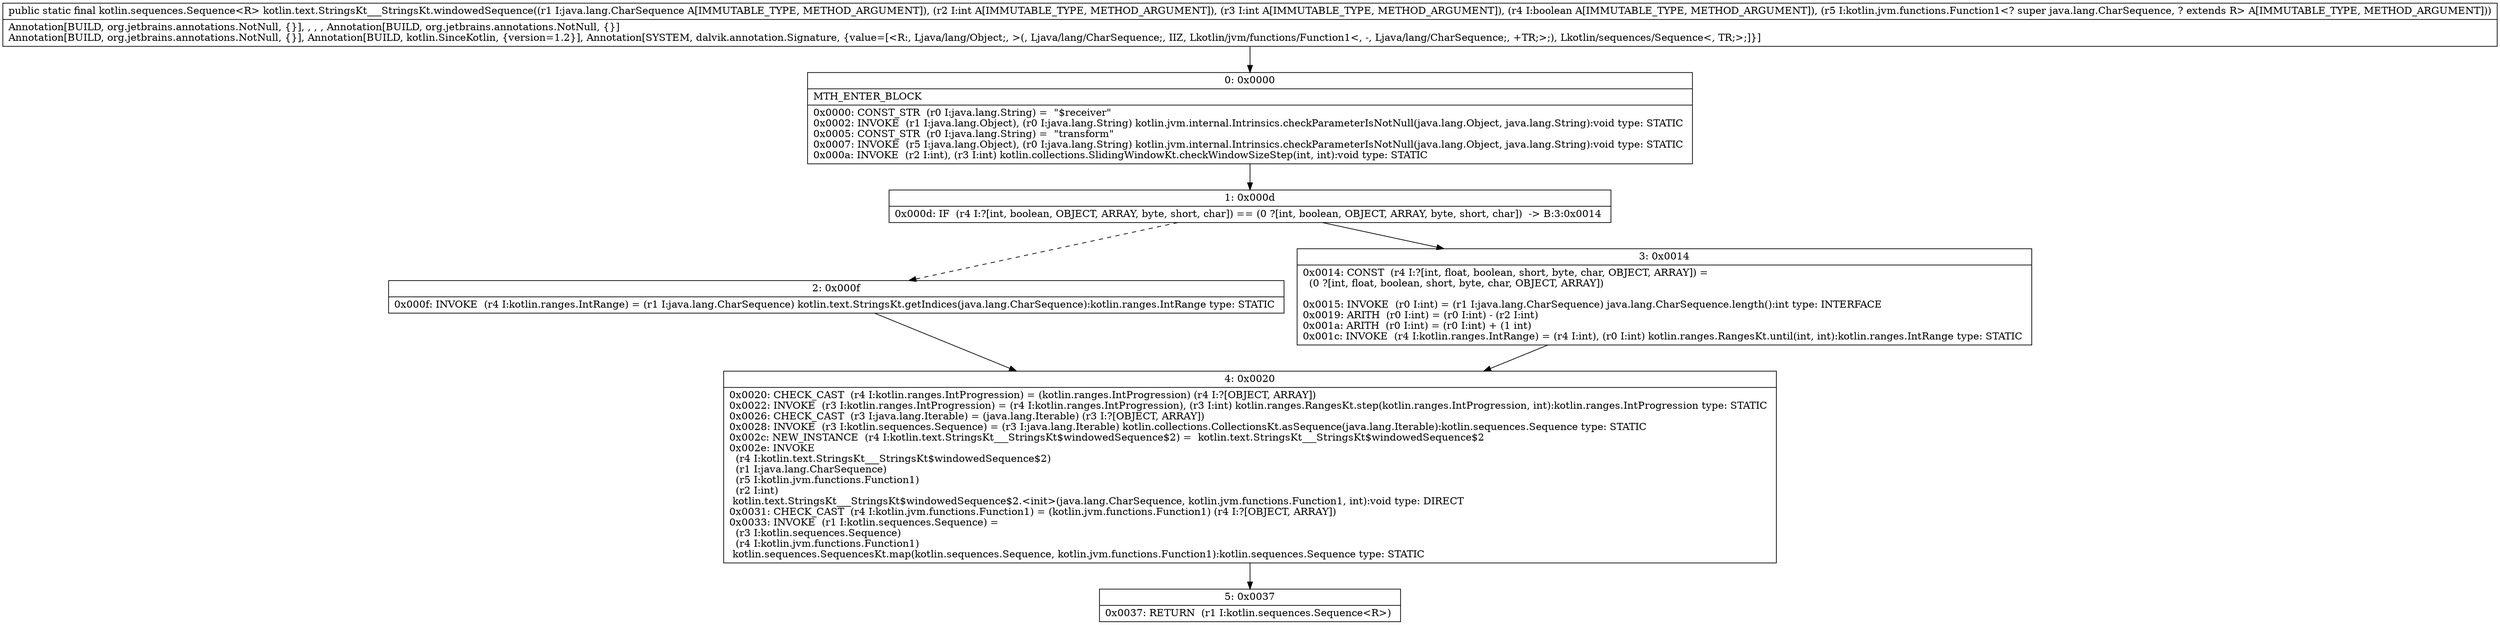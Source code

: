 digraph "CFG forkotlin.text.StringsKt___StringsKt.windowedSequence(Ljava\/lang\/CharSequence;IIZLkotlin\/jvm\/functions\/Function1;)Lkotlin\/sequences\/Sequence;" {
Node_0 [shape=record,label="{0\:\ 0x0000|MTH_ENTER_BLOCK\l|0x0000: CONST_STR  (r0 I:java.lang.String) =  \"$receiver\" \l0x0002: INVOKE  (r1 I:java.lang.Object), (r0 I:java.lang.String) kotlin.jvm.internal.Intrinsics.checkParameterIsNotNull(java.lang.Object, java.lang.String):void type: STATIC \l0x0005: CONST_STR  (r0 I:java.lang.String) =  \"transform\" \l0x0007: INVOKE  (r5 I:java.lang.Object), (r0 I:java.lang.String) kotlin.jvm.internal.Intrinsics.checkParameterIsNotNull(java.lang.Object, java.lang.String):void type: STATIC \l0x000a: INVOKE  (r2 I:int), (r3 I:int) kotlin.collections.SlidingWindowKt.checkWindowSizeStep(int, int):void type: STATIC \l}"];
Node_1 [shape=record,label="{1\:\ 0x000d|0x000d: IF  (r4 I:?[int, boolean, OBJECT, ARRAY, byte, short, char]) == (0 ?[int, boolean, OBJECT, ARRAY, byte, short, char])  \-\> B:3:0x0014 \l}"];
Node_2 [shape=record,label="{2\:\ 0x000f|0x000f: INVOKE  (r4 I:kotlin.ranges.IntRange) = (r1 I:java.lang.CharSequence) kotlin.text.StringsKt.getIndices(java.lang.CharSequence):kotlin.ranges.IntRange type: STATIC \l}"];
Node_3 [shape=record,label="{3\:\ 0x0014|0x0014: CONST  (r4 I:?[int, float, boolean, short, byte, char, OBJECT, ARRAY]) = \l  (0 ?[int, float, boolean, short, byte, char, OBJECT, ARRAY])\l \l0x0015: INVOKE  (r0 I:int) = (r1 I:java.lang.CharSequence) java.lang.CharSequence.length():int type: INTERFACE \l0x0019: ARITH  (r0 I:int) = (r0 I:int) \- (r2 I:int) \l0x001a: ARITH  (r0 I:int) = (r0 I:int) + (1 int) \l0x001c: INVOKE  (r4 I:kotlin.ranges.IntRange) = (r4 I:int), (r0 I:int) kotlin.ranges.RangesKt.until(int, int):kotlin.ranges.IntRange type: STATIC \l}"];
Node_4 [shape=record,label="{4\:\ 0x0020|0x0020: CHECK_CAST  (r4 I:kotlin.ranges.IntProgression) = (kotlin.ranges.IntProgression) (r4 I:?[OBJECT, ARRAY]) \l0x0022: INVOKE  (r3 I:kotlin.ranges.IntProgression) = (r4 I:kotlin.ranges.IntProgression), (r3 I:int) kotlin.ranges.RangesKt.step(kotlin.ranges.IntProgression, int):kotlin.ranges.IntProgression type: STATIC \l0x0026: CHECK_CAST  (r3 I:java.lang.Iterable) = (java.lang.Iterable) (r3 I:?[OBJECT, ARRAY]) \l0x0028: INVOKE  (r3 I:kotlin.sequences.Sequence) = (r3 I:java.lang.Iterable) kotlin.collections.CollectionsKt.asSequence(java.lang.Iterable):kotlin.sequences.Sequence type: STATIC \l0x002c: NEW_INSTANCE  (r4 I:kotlin.text.StringsKt___StringsKt$windowedSequence$2) =  kotlin.text.StringsKt___StringsKt$windowedSequence$2 \l0x002e: INVOKE  \l  (r4 I:kotlin.text.StringsKt___StringsKt$windowedSequence$2)\l  (r1 I:java.lang.CharSequence)\l  (r5 I:kotlin.jvm.functions.Function1)\l  (r2 I:int)\l kotlin.text.StringsKt___StringsKt$windowedSequence$2.\<init\>(java.lang.CharSequence, kotlin.jvm.functions.Function1, int):void type: DIRECT \l0x0031: CHECK_CAST  (r4 I:kotlin.jvm.functions.Function1) = (kotlin.jvm.functions.Function1) (r4 I:?[OBJECT, ARRAY]) \l0x0033: INVOKE  (r1 I:kotlin.sequences.Sequence) = \l  (r3 I:kotlin.sequences.Sequence)\l  (r4 I:kotlin.jvm.functions.Function1)\l kotlin.sequences.SequencesKt.map(kotlin.sequences.Sequence, kotlin.jvm.functions.Function1):kotlin.sequences.Sequence type: STATIC \l}"];
Node_5 [shape=record,label="{5\:\ 0x0037|0x0037: RETURN  (r1 I:kotlin.sequences.Sequence\<R\>) \l}"];
MethodNode[shape=record,label="{public static final kotlin.sequences.Sequence\<R\> kotlin.text.StringsKt___StringsKt.windowedSequence((r1 I:java.lang.CharSequence A[IMMUTABLE_TYPE, METHOD_ARGUMENT]), (r2 I:int A[IMMUTABLE_TYPE, METHOD_ARGUMENT]), (r3 I:int A[IMMUTABLE_TYPE, METHOD_ARGUMENT]), (r4 I:boolean A[IMMUTABLE_TYPE, METHOD_ARGUMENT]), (r5 I:kotlin.jvm.functions.Function1\<? super java.lang.CharSequence, ? extends R\> A[IMMUTABLE_TYPE, METHOD_ARGUMENT]))  | Annotation[BUILD, org.jetbrains.annotations.NotNull, \{\}], , , , Annotation[BUILD, org.jetbrains.annotations.NotNull, \{\}]\lAnnotation[BUILD, org.jetbrains.annotations.NotNull, \{\}], Annotation[BUILD, kotlin.SinceKotlin, \{version=1.2\}], Annotation[SYSTEM, dalvik.annotation.Signature, \{value=[\<R:, Ljava\/lang\/Object;, \>(, Ljava\/lang\/CharSequence;, IIZ, Lkotlin\/jvm\/functions\/Function1\<, \-, Ljava\/lang\/CharSequence;, +TR;\>;), Lkotlin\/sequences\/Sequence\<, TR;\>;]\}]\l}"];
MethodNode -> Node_0;
Node_0 -> Node_1;
Node_1 -> Node_2[style=dashed];
Node_1 -> Node_3;
Node_2 -> Node_4;
Node_3 -> Node_4;
Node_4 -> Node_5;
}

